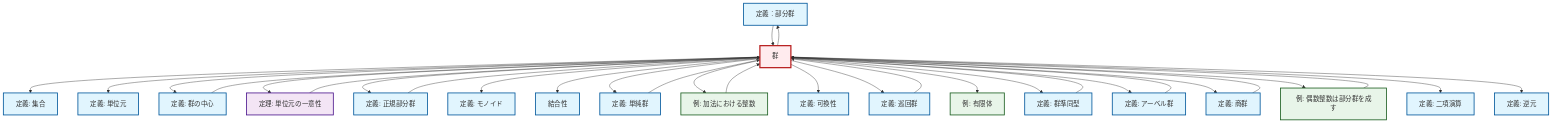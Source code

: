 graph TD
    classDef definition fill:#e1f5fe,stroke:#01579b,stroke-width:2px
    classDef theorem fill:#f3e5f5,stroke:#4a148c,stroke-width:2px
    classDef axiom fill:#fff3e0,stroke:#e65100,stroke-width:2px
    classDef example fill:#e8f5e9,stroke:#1b5e20,stroke-width:2px
    classDef current fill:#ffebee,stroke:#b71c1c,stroke-width:3px
    def-subgroup["定義：部分群"]:::definition
    def-cyclic-group["定義: 巡回群"]:::definition
    def-monoid["定義: モノイド"]:::definition
    def-normal-subgroup["定義: 正規部分群"]:::definition
    ex-integers-addition["例: 加法における整数"]:::example
    def-commutativity["定義: 可換性"]:::definition
    def-inverse-element["定義: 逆元"]:::definition
    ex-finite-field["例: 有限体"]:::example
    def-set["定義: 集合"]:::definition
    def-center-of-group["定義: 群の中心"]:::definition
    def-homomorphism["定義: 群準同型"]:::definition
    def-quotient-group["定義: 商群"]:::definition
    ex-even-integers-subgroup["例: 偶数整数は部分群を成す"]:::example
    thm-unique-identity["定理: 単位元の一意性"]:::theorem
    def-associativity["結合性"]:::definition
    def-abelian-group["定義: アーベル群"]:::definition
    def-simple-group["定義: 単純群"]:::definition
    def-identity-element["定義: 単位元"]:::definition
    def-binary-operation["定義: 二項演算"]:::definition
    def-group["群"]:::definition
    def-group --> def-set
    def-group --> def-identity-element
    def-group --> def-center-of-group
    thm-unique-identity --> def-group
    def-group --> def-subgroup
    def-group --> thm-unique-identity
    def-group --> def-normal-subgroup
    def-group --> def-monoid
    def-group --> def-associativity
    ex-integers-addition --> def-group
    def-group --> def-simple-group
    def-group --> ex-integers-addition
    def-subgroup --> def-group
    def-abelian-group --> def-group
    def-homomorphism --> def-group
    def-group --> def-commutativity
    def-simple-group --> def-group
    def-normal-subgroup --> def-group
    def-center-of-group --> def-group
    def-quotient-group --> def-group
    def-group --> def-cyclic-group
    def-group --> ex-finite-field
    def-group --> def-homomorphism
    def-group --> def-abelian-group
    def-group --> def-quotient-group
    def-group --> ex-even-integers-subgroup
    ex-even-integers-subgroup --> def-group
    def-cyclic-group --> def-group
    def-group --> def-binary-operation
    def-group --> def-inverse-element
    class def-group current